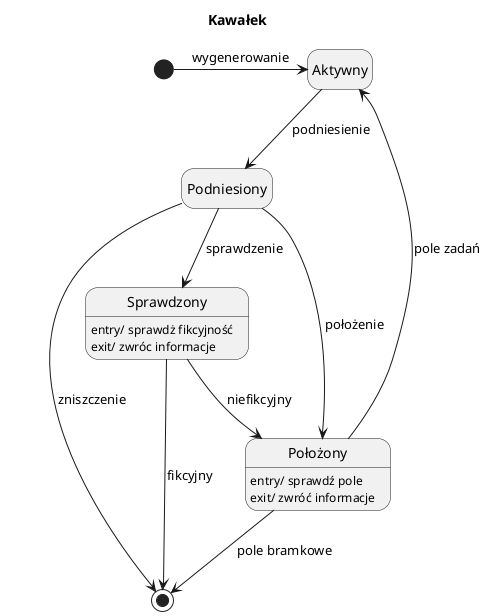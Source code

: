 @startuml
skinparam shadowing false
skinparam monochrome true
hide empty description
title Kawałek
[*] -> Aktywny : wygenerowanie
Aktywny --> Podniesiony : podniesienie

Podniesiony --> Położony : położenie
Podniesiony --> Sprawdzony : sprawdzenie
Podniesiony --> [*] : zniszczenie

Sprawdzony --> Położony : niefikcyjny
Sprawdzony --> [*] : fikcyjny
Sprawdzony : entry/ sprawdż fikcyjność
Sprawdzony : exit/ zwróc informacje

Położony --> [*] : pole bramkowe
Położony --> Aktywny : pole zadań
Położony : entry/ sprawdź pole
Położony : exit/ zwróć informacje
@enduml